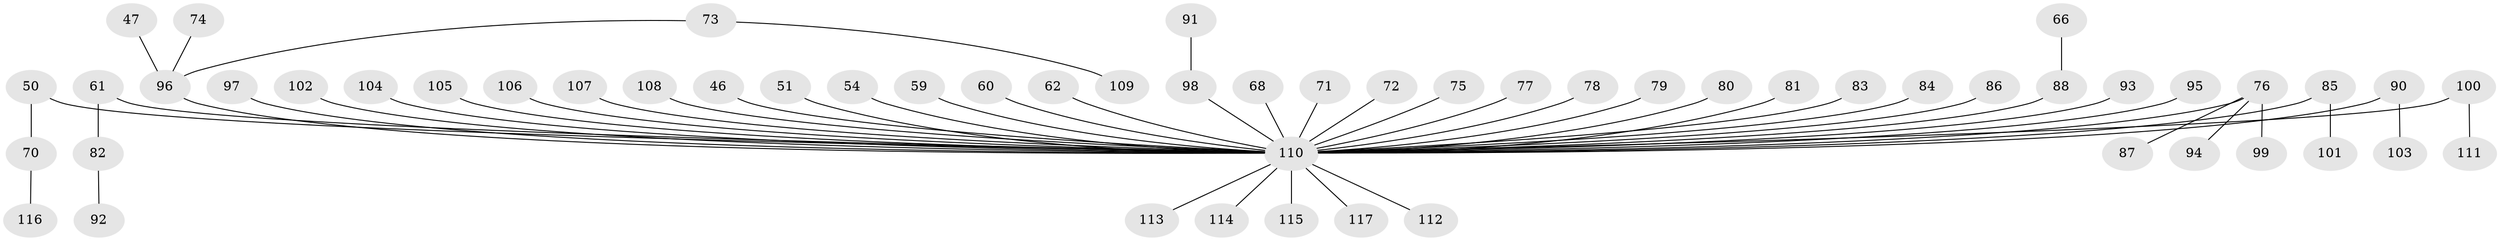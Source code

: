 // original degree distribution, {8: 0.017094017094017096, 5: 0.042735042735042736, 1: 0.5555555555555556, 6: 0.017094017094017096, 2: 0.19658119658119658, 4: 0.06837606837606838, 3: 0.10256410256410256}
// Generated by graph-tools (version 1.1) at 2025/52/03/09/25 04:52:40]
// undirected, 58 vertices, 57 edges
graph export_dot {
graph [start="1"]
  node [color=gray90,style=filled];
  46;
  47;
  50;
  51;
  54;
  59;
  60;
  61;
  62;
  66;
  68;
  70;
  71;
  72;
  73;
  74;
  75 [super="+37"];
  76;
  77;
  78;
  79;
  80;
  81;
  82;
  83;
  84;
  85;
  86;
  87;
  88 [super="+42"];
  90 [super="+35"];
  91;
  92;
  93;
  94;
  95;
  96 [super="+32"];
  97;
  98 [super="+65"];
  99;
  100 [super="+89"];
  101;
  102;
  103;
  104;
  105;
  106;
  107;
  108;
  109;
  110 [super="+15+52+48+29+55+69+43+64+58+44"];
  111;
  112;
  113;
  114;
  115;
  116;
  117;
  46 -- 110;
  47 -- 96;
  50 -- 70;
  50 -- 110;
  51 -- 110;
  54 -- 110;
  59 -- 110;
  60 -- 110;
  61 -- 82;
  61 -- 110;
  62 -- 110;
  66 -- 88;
  68 -- 110;
  70 -- 116;
  71 -- 110;
  72 -- 110;
  73 -- 109;
  73 -- 96;
  74 -- 96;
  75 -- 110;
  76 -- 87;
  76 -- 94;
  76 -- 99;
  76 -- 110;
  77 -- 110;
  78 -- 110;
  79 -- 110;
  80 -- 110;
  81 -- 110;
  82 -- 92;
  83 -- 110;
  84 -- 110;
  85 -- 101;
  85 -- 110;
  86 -- 110;
  88 -- 110;
  90 -- 103;
  90 -- 110;
  91 -- 98;
  93 -- 110;
  95 -- 110;
  96 -- 110;
  97 -- 110;
  98 -- 110;
  100 -- 110;
  100 -- 111;
  102 -- 110;
  104 -- 110;
  105 -- 110;
  106 -- 110;
  107 -- 110;
  108 -- 110;
  110 -- 115;
  110 -- 112;
  110 -- 114;
  110 -- 117;
  110 -- 113;
}

